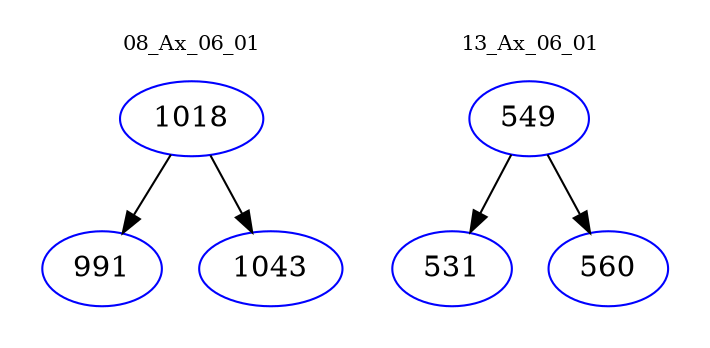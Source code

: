 digraph{
subgraph cluster_0 {
color = white
label = "08_Ax_06_01";
fontsize=10;
T0_1018 [label="1018", color="blue"]
T0_1018 -> T0_991 [color="black"]
T0_991 [label="991", color="blue"]
T0_1018 -> T0_1043 [color="black"]
T0_1043 [label="1043", color="blue"]
}
subgraph cluster_1 {
color = white
label = "13_Ax_06_01";
fontsize=10;
T1_549 [label="549", color="blue"]
T1_549 -> T1_531 [color="black"]
T1_531 [label="531", color="blue"]
T1_549 -> T1_560 [color="black"]
T1_560 [label="560", color="blue"]
}
}
